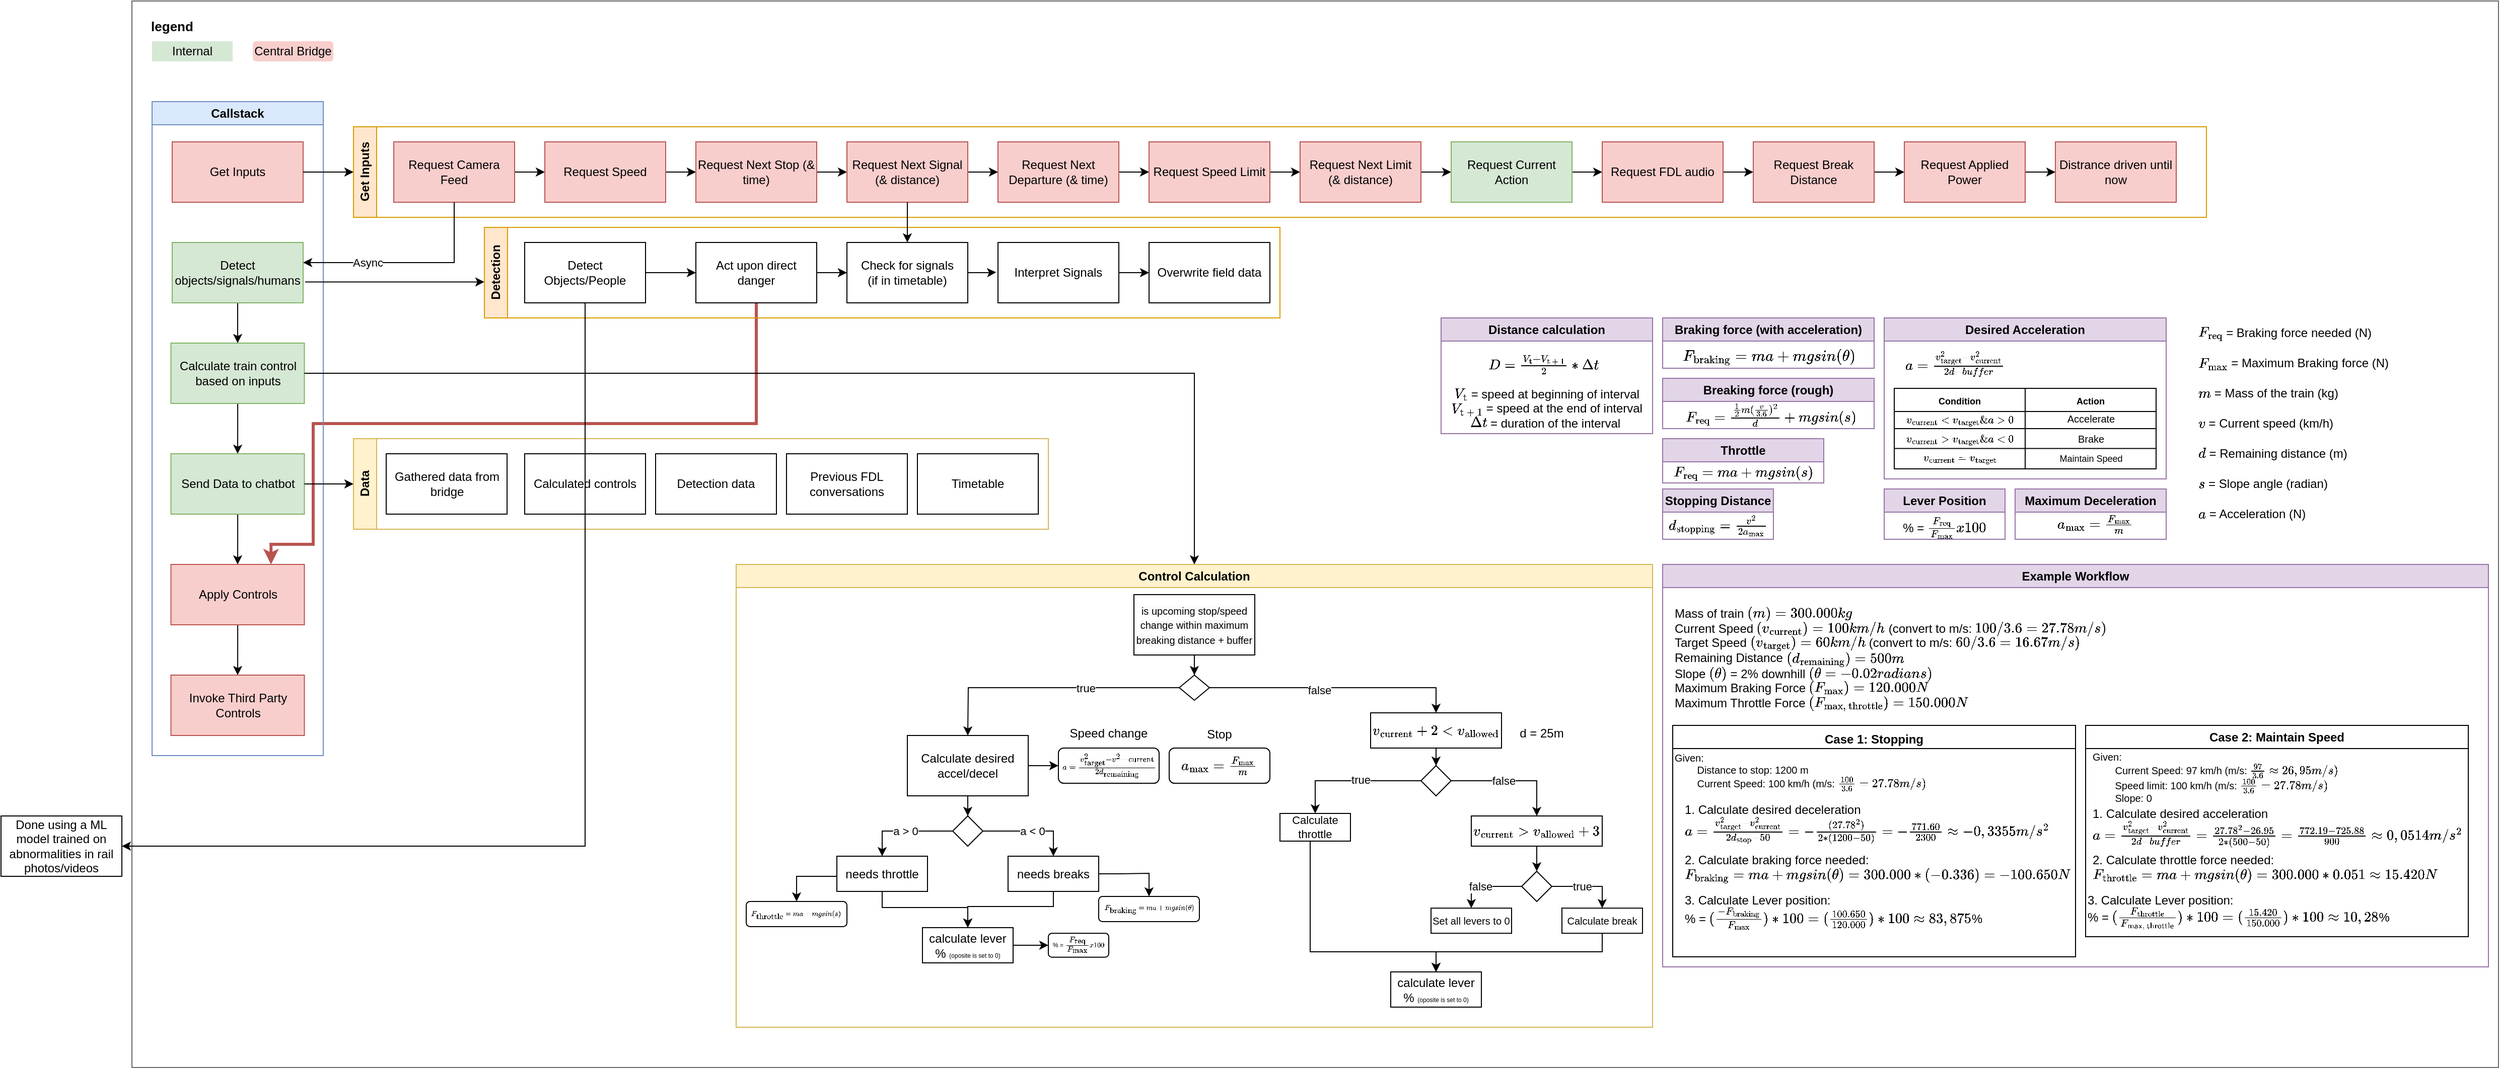 <mxfile version="26.0.9">
  <diagram name="Page-1" id="-QYGqN1Gxouyd3SY18L4">
    <mxGraphModel dx="4233" dy="2364" grid="1" gridSize="10" guides="1" tooltips="1" connect="1" arrows="1" fold="1" page="1" pageScale="1" pageWidth="1920" pageHeight="1200" math="1" shadow="0">
      <root>
        <mxCell id="0" />
        <mxCell id="1" parent="0" />
        <mxCell id="QK_mQ7pClF0KPGm5OB9W-231" value="" style="rounded=0;whiteSpace=wrap;html=1;fillColor=none;fontColor=#333333;strokeColor=#666666;" parent="1" vertex="1">
          <mxGeometry x="110" y="10" width="2350" height="1060" as="geometry" />
        </mxCell>
        <mxCell id="2wsdAhmzh4qpiELFcZzC-63" style="edgeStyle=orthogonalEdgeStyle;rounded=0;orthogonalLoop=1;jettySize=auto;html=1;entryX=0.75;entryY=0;entryDx=0;entryDy=0;fillColor=#f8cecc;strokeColor=#b85450;strokeWidth=3;" parent="1" source="2wsdAhmzh4qpiELFcZzC-36" target="2wsdAhmzh4qpiELFcZzC-7" edge="1">
          <mxGeometry relative="1" as="geometry">
            <Array as="points">
              <mxPoint x="730" y="430" />
              <mxPoint x="290" y="430" />
              <mxPoint x="290" y="550" />
              <mxPoint x="248" y="550" />
            </Array>
          </mxGeometry>
        </mxCell>
        <mxCell id="2wsdAhmzh4qpiELFcZzC-2" value="Callstack" style="swimlane;whiteSpace=wrap;html=1;fillColor=#dae8fc;strokeColor=#6c8ebf;" parent="1" vertex="1">
          <mxGeometry x="130" y="110" width="170" height="650" as="geometry" />
        </mxCell>
        <mxCell id="2wsdAhmzh4qpiELFcZzC-3" value="Get Inputs" style="rounded=0;whiteSpace=wrap;html=1;fillColor=#f8cecc;strokeColor=#b85450;" parent="2wsdAhmzh4qpiELFcZzC-2" vertex="1">
          <mxGeometry x="20" y="40" width="130" height="60" as="geometry" />
        </mxCell>
        <mxCell id="2wsdAhmzh4qpiELFcZzC-12" style="edgeStyle=orthogonalEdgeStyle;rounded=0;orthogonalLoop=1;jettySize=auto;html=1;entryX=0.5;entryY=0;entryDx=0;entryDy=0;" parent="2wsdAhmzh4qpiELFcZzC-2" source="2wsdAhmzh4qpiELFcZzC-4" target="2wsdAhmzh4qpiELFcZzC-6" edge="1">
          <mxGeometry relative="1" as="geometry" />
        </mxCell>
        <mxCell id="2wsdAhmzh4qpiELFcZzC-4" value="Calculate train control based on inputs" style="rounded=0;whiteSpace=wrap;html=1;fillColor=#d5e8d4;strokeColor=#82b366;" parent="2wsdAhmzh4qpiELFcZzC-2" vertex="1">
          <mxGeometry x="18.75" y="240" width="132.5" height="60" as="geometry" />
        </mxCell>
        <mxCell id="2wsdAhmzh4qpiELFcZzC-11" style="edgeStyle=orthogonalEdgeStyle;rounded=0;orthogonalLoop=1;jettySize=auto;html=1;entryX=0.5;entryY=0;entryDx=0;entryDy=0;" parent="2wsdAhmzh4qpiELFcZzC-2" source="2wsdAhmzh4qpiELFcZzC-5" target="2wsdAhmzh4qpiELFcZzC-4" edge="1">
          <mxGeometry relative="1" as="geometry" />
        </mxCell>
        <mxCell id="2wsdAhmzh4qpiELFcZzC-5" value="Detect objects/signals/humans" style="rounded=0;whiteSpace=wrap;html=1;fillColor=#d5e8d4;strokeColor=#82b366;" parent="2wsdAhmzh4qpiELFcZzC-2" vertex="1">
          <mxGeometry x="20" y="140" width="130" height="60" as="geometry" />
        </mxCell>
        <mxCell id="2wsdAhmzh4qpiELFcZzC-14" style="edgeStyle=orthogonalEdgeStyle;rounded=0;orthogonalLoop=1;jettySize=auto;html=1;entryX=0.5;entryY=0;entryDx=0;entryDy=0;" parent="2wsdAhmzh4qpiELFcZzC-2" source="2wsdAhmzh4qpiELFcZzC-6" target="2wsdAhmzh4qpiELFcZzC-7" edge="1">
          <mxGeometry relative="1" as="geometry" />
        </mxCell>
        <mxCell id="2wsdAhmzh4qpiELFcZzC-6" value="Send Data to chatbot" style="rounded=0;whiteSpace=wrap;html=1;fillColor=#d5e8d4;strokeColor=#82b366;" parent="2wsdAhmzh4qpiELFcZzC-2" vertex="1">
          <mxGeometry x="18.75" y="350" width="132.5" height="60" as="geometry" />
        </mxCell>
        <mxCell id="2wsdAhmzh4qpiELFcZzC-15" style="edgeStyle=orthogonalEdgeStyle;rounded=0;orthogonalLoop=1;jettySize=auto;html=1;entryX=0.5;entryY=0;entryDx=0;entryDy=0;" parent="2wsdAhmzh4qpiELFcZzC-2" source="2wsdAhmzh4qpiELFcZzC-7" target="2wsdAhmzh4qpiELFcZzC-8" edge="1">
          <mxGeometry relative="1" as="geometry" />
        </mxCell>
        <mxCell id="2wsdAhmzh4qpiELFcZzC-7" value="Apply Controls" style="rounded=0;whiteSpace=wrap;html=1;fillColor=#f8cecc;strokeColor=#b85450;" parent="2wsdAhmzh4qpiELFcZzC-2" vertex="1">
          <mxGeometry x="18.75" y="460" width="132.5" height="60" as="geometry" />
        </mxCell>
        <mxCell id="2wsdAhmzh4qpiELFcZzC-8" value="Invoke Third Party Controls" style="rounded=0;whiteSpace=wrap;html=1;fillColor=#f8cecc;strokeColor=#b85450;" parent="2wsdAhmzh4qpiELFcZzC-2" vertex="1">
          <mxGeometry x="18.75" y="570" width="132.5" height="60" as="geometry" />
        </mxCell>
        <mxCell id="2wsdAhmzh4qpiELFcZzC-17" value="Get Inputs" style="swimlane;horizontal=0;whiteSpace=wrap;html=1;fillColor=#ffe6cc;strokeColor=#d79b00;" parent="1" vertex="1">
          <mxGeometry x="330" y="135" width="1840" height="90" as="geometry" />
        </mxCell>
        <mxCell id="2wsdAhmzh4qpiELFcZzC-54" style="edgeStyle=orthogonalEdgeStyle;rounded=0;orthogonalLoop=1;jettySize=auto;html=1;entryX=0;entryY=0.5;entryDx=0;entryDy=0;" parent="2wsdAhmzh4qpiELFcZzC-17" source="2wsdAhmzh4qpiELFcZzC-19" target="2wsdAhmzh4qpiELFcZzC-20" edge="1">
          <mxGeometry relative="1" as="geometry" />
        </mxCell>
        <mxCell id="2wsdAhmzh4qpiELFcZzC-19" value="Request Camera Feed" style="rounded=0;whiteSpace=wrap;html=1;fillColor=#f8cecc;strokeColor=#b85450;" parent="2wsdAhmzh4qpiELFcZzC-17" vertex="1">
          <mxGeometry x="40" y="15" width="120" height="60" as="geometry" />
        </mxCell>
        <mxCell id="2wsdAhmzh4qpiELFcZzC-55" style="edgeStyle=orthogonalEdgeStyle;rounded=0;orthogonalLoop=1;jettySize=auto;html=1;" parent="2wsdAhmzh4qpiELFcZzC-17" source="2wsdAhmzh4qpiELFcZzC-20" target="2wsdAhmzh4qpiELFcZzC-21" edge="1">
          <mxGeometry relative="1" as="geometry" />
        </mxCell>
        <mxCell id="2wsdAhmzh4qpiELFcZzC-20" value="Request Speed" style="rounded=0;whiteSpace=wrap;html=1;fillColor=#f8cecc;strokeColor=#b85450;" parent="2wsdAhmzh4qpiELFcZzC-17" vertex="1">
          <mxGeometry x="190" y="15" width="120" height="60" as="geometry" />
        </mxCell>
        <mxCell id="2wsdAhmzh4qpiELFcZzC-56" style="edgeStyle=orthogonalEdgeStyle;rounded=0;orthogonalLoop=1;jettySize=auto;html=1;entryX=0;entryY=0.5;entryDx=0;entryDy=0;" parent="2wsdAhmzh4qpiELFcZzC-17" source="2wsdAhmzh4qpiELFcZzC-21" target="2wsdAhmzh4qpiELFcZzC-38" edge="1">
          <mxGeometry relative="1" as="geometry" />
        </mxCell>
        <mxCell id="2wsdAhmzh4qpiELFcZzC-21" value="Request Next Stop (&amp;amp; time)" style="rounded=0;whiteSpace=wrap;html=1;fillColor=#f8cecc;strokeColor=#b85450;" parent="2wsdAhmzh4qpiELFcZzC-17" vertex="1">
          <mxGeometry x="340" y="15" width="120" height="60" as="geometry" />
        </mxCell>
        <mxCell id="2wsdAhmzh4qpiELFcZzC-58" style="edgeStyle=orthogonalEdgeStyle;rounded=0;orthogonalLoop=1;jettySize=auto;html=1;entryX=0;entryY=0.5;entryDx=0;entryDy=0;" parent="2wsdAhmzh4qpiELFcZzC-17" source="2wsdAhmzh4qpiELFcZzC-22" target="2wsdAhmzh4qpiELFcZzC-23" edge="1">
          <mxGeometry relative="1" as="geometry" />
        </mxCell>
        <mxCell id="2wsdAhmzh4qpiELFcZzC-22" value="Request Next Departure (&amp;amp; time)" style="rounded=0;whiteSpace=wrap;html=1;fillColor=#f8cecc;strokeColor=#b85450;" parent="2wsdAhmzh4qpiELFcZzC-17" vertex="1">
          <mxGeometry x="640" y="15" width="120" height="60" as="geometry" />
        </mxCell>
        <mxCell id="2wsdAhmzh4qpiELFcZzC-59" style="edgeStyle=orthogonalEdgeStyle;rounded=0;orthogonalLoop=1;jettySize=auto;html=1;entryX=0;entryY=0.5;entryDx=0;entryDy=0;" parent="2wsdAhmzh4qpiELFcZzC-17" source="2wsdAhmzh4qpiELFcZzC-23" target="2wsdAhmzh4qpiELFcZzC-24" edge="1">
          <mxGeometry relative="1" as="geometry" />
        </mxCell>
        <mxCell id="2wsdAhmzh4qpiELFcZzC-23" value="Request Speed Limit" style="rounded=0;whiteSpace=wrap;html=1;fillColor=#f8cecc;strokeColor=#b85450;" parent="2wsdAhmzh4qpiELFcZzC-17" vertex="1">
          <mxGeometry x="790" y="15" width="120" height="60" as="geometry" />
        </mxCell>
        <mxCell id="2wsdAhmzh4qpiELFcZzC-60" style="edgeStyle=orthogonalEdgeStyle;rounded=0;orthogonalLoop=1;jettySize=auto;html=1;entryX=0;entryY=0.5;entryDx=0;entryDy=0;" parent="2wsdAhmzh4qpiELFcZzC-17" source="2wsdAhmzh4qpiELFcZzC-24" target="2wsdAhmzh4qpiELFcZzC-26" edge="1">
          <mxGeometry relative="1" as="geometry" />
        </mxCell>
        <mxCell id="2wsdAhmzh4qpiELFcZzC-24" value="Request Next Limit &lt;br&gt;(&amp;amp; distance)" style="rounded=0;whiteSpace=wrap;html=1;fillColor=#f8cecc;strokeColor=#b85450;" parent="2wsdAhmzh4qpiELFcZzC-17" vertex="1">
          <mxGeometry x="940" y="15" width="120" height="60" as="geometry" />
        </mxCell>
        <mxCell id="2wsdAhmzh4qpiELFcZzC-61" style="edgeStyle=orthogonalEdgeStyle;rounded=0;orthogonalLoop=1;jettySize=auto;html=1;entryX=0;entryY=0.5;entryDx=0;entryDy=0;" parent="2wsdAhmzh4qpiELFcZzC-17" source="2wsdAhmzh4qpiELFcZzC-26" target="2wsdAhmzh4qpiELFcZzC-51" edge="1">
          <mxGeometry relative="1" as="geometry" />
        </mxCell>
        <mxCell id="2wsdAhmzh4qpiELFcZzC-26" value="Request Current Action" style="rounded=0;whiteSpace=wrap;html=1;fillColor=#d5e8d4;strokeColor=#82b366;" parent="2wsdAhmzh4qpiELFcZzC-17" vertex="1">
          <mxGeometry x="1090" y="15" width="120" height="60" as="geometry" />
        </mxCell>
        <mxCell id="2wsdAhmzh4qpiELFcZzC-57" style="edgeStyle=orthogonalEdgeStyle;rounded=0;orthogonalLoop=1;jettySize=auto;html=1;entryX=0;entryY=0.5;entryDx=0;entryDy=0;" parent="2wsdAhmzh4qpiELFcZzC-17" source="2wsdAhmzh4qpiELFcZzC-38" target="2wsdAhmzh4qpiELFcZzC-22" edge="1">
          <mxGeometry relative="1" as="geometry" />
        </mxCell>
        <mxCell id="2wsdAhmzh4qpiELFcZzC-38" value="Request Next Signal (&amp;amp; distance)" style="rounded=0;whiteSpace=wrap;html=1;fillColor=#f8cecc;strokeColor=#b85450;" parent="2wsdAhmzh4qpiELFcZzC-17" vertex="1">
          <mxGeometry x="490" y="15" width="120" height="60" as="geometry" />
        </mxCell>
        <mxCell id="2wsdAhmzh4qpiELFcZzC-65" style="edgeStyle=orthogonalEdgeStyle;rounded=0;orthogonalLoop=1;jettySize=auto;html=1;entryX=0;entryY=0.5;entryDx=0;entryDy=0;" parent="2wsdAhmzh4qpiELFcZzC-17" source="2wsdAhmzh4qpiELFcZzC-51" target="2wsdAhmzh4qpiELFcZzC-64" edge="1">
          <mxGeometry relative="1" as="geometry" />
        </mxCell>
        <mxCell id="2wsdAhmzh4qpiELFcZzC-51" value="Request FDL audio" style="rounded=0;whiteSpace=wrap;html=1;fillColor=#f8cecc;strokeColor=#b85450;" parent="2wsdAhmzh4qpiELFcZzC-17" vertex="1">
          <mxGeometry x="1240" y="15" width="120" height="60" as="geometry" />
        </mxCell>
        <mxCell id="2wsdAhmzh4qpiELFcZzC-67" style="edgeStyle=orthogonalEdgeStyle;rounded=0;orthogonalLoop=1;jettySize=auto;html=1;entryX=0;entryY=0.5;entryDx=0;entryDy=0;" parent="2wsdAhmzh4qpiELFcZzC-17" source="2wsdAhmzh4qpiELFcZzC-64" target="2wsdAhmzh4qpiELFcZzC-66" edge="1">
          <mxGeometry relative="1" as="geometry" />
        </mxCell>
        <mxCell id="2wsdAhmzh4qpiELFcZzC-64" value="Request Break Distance" style="rounded=0;whiteSpace=wrap;html=1;fillColor=#f8cecc;strokeColor=#b85450;" parent="2wsdAhmzh4qpiELFcZzC-17" vertex="1">
          <mxGeometry x="1390" y="15" width="120" height="60" as="geometry" />
        </mxCell>
        <mxCell id="6aUNzEcTmXeeTGAP9OSa-5" style="edgeStyle=orthogonalEdgeStyle;rounded=0;orthogonalLoop=1;jettySize=auto;html=1;entryX=0;entryY=0.5;entryDx=0;entryDy=0;" parent="2wsdAhmzh4qpiELFcZzC-17" source="2wsdAhmzh4qpiELFcZzC-66" target="6aUNzEcTmXeeTGAP9OSa-4" edge="1">
          <mxGeometry relative="1" as="geometry" />
        </mxCell>
        <mxCell id="2wsdAhmzh4qpiELFcZzC-66" value="Request Applied Power" style="rounded=0;whiteSpace=wrap;html=1;fillColor=#f8cecc;strokeColor=#b85450;" parent="2wsdAhmzh4qpiELFcZzC-17" vertex="1">
          <mxGeometry x="1540" y="15" width="120" height="60" as="geometry" />
        </mxCell>
        <mxCell id="6aUNzEcTmXeeTGAP9OSa-4" value="Distrance driven until now" style="rounded=0;whiteSpace=wrap;html=1;fillColor=#f8cecc;strokeColor=#b85450;" parent="2wsdAhmzh4qpiELFcZzC-17" vertex="1">
          <mxGeometry x="1690" y="15" width="120" height="60" as="geometry" />
        </mxCell>
        <mxCell id="2wsdAhmzh4qpiELFcZzC-18" style="edgeStyle=orthogonalEdgeStyle;rounded=0;orthogonalLoop=1;jettySize=auto;html=1;entryX=0;entryY=0.5;entryDx=0;entryDy=0;" parent="1" source="2wsdAhmzh4qpiELFcZzC-3" target="2wsdAhmzh4qpiELFcZzC-17" edge="1">
          <mxGeometry relative="1" as="geometry" />
        </mxCell>
        <mxCell id="2wsdAhmzh4qpiELFcZzC-27" value="Internal" style="rounded=0;whiteSpace=wrap;html=1;fillColor=#d5e8d4;strokeColor=none;" parent="1" vertex="1">
          <mxGeometry x="130" y="50" width="80" height="20" as="geometry" />
        </mxCell>
        <mxCell id="2wsdAhmzh4qpiELFcZzC-28" value="Central Bridge" style="rounded=1;whiteSpace=wrap;html=1;fillColor=#f8cecc;strokeColor=none;glass=0;shadow=0;" parent="1" vertex="1">
          <mxGeometry x="230" y="50" width="80" height="20" as="geometry" />
        </mxCell>
        <mxCell id="2wsdAhmzh4qpiELFcZzC-30" value="Detection" style="swimlane;horizontal=0;whiteSpace=wrap;html=1;fillColor=#ffe6cc;strokeColor=#d79b00;" parent="1" vertex="1">
          <mxGeometry x="460" y="235" width="790" height="90" as="geometry" />
        </mxCell>
        <mxCell id="2wsdAhmzh4qpiELFcZzC-37" style="edgeStyle=orthogonalEdgeStyle;rounded=0;orthogonalLoop=1;jettySize=auto;html=1;entryX=0;entryY=0.5;entryDx=0;entryDy=0;" parent="2wsdAhmzh4qpiELFcZzC-30" source="2wsdAhmzh4qpiELFcZzC-35" target="2wsdAhmzh4qpiELFcZzC-36" edge="1">
          <mxGeometry relative="1" as="geometry" />
        </mxCell>
        <mxCell id="2wsdAhmzh4qpiELFcZzC-35" value="Detect Objects/People" style="rounded=0;whiteSpace=wrap;html=1;" parent="2wsdAhmzh4qpiELFcZzC-30" vertex="1">
          <mxGeometry x="40" y="15" width="120" height="60" as="geometry" />
        </mxCell>
        <mxCell id="2wsdAhmzh4qpiELFcZzC-42" style="edgeStyle=orthogonalEdgeStyle;rounded=0;orthogonalLoop=1;jettySize=auto;html=1;entryX=0;entryY=0.5;entryDx=0;entryDy=0;" parent="2wsdAhmzh4qpiELFcZzC-30" source="2wsdAhmzh4qpiELFcZzC-36" target="2wsdAhmzh4qpiELFcZzC-39" edge="1">
          <mxGeometry relative="1" as="geometry" />
        </mxCell>
        <mxCell id="2wsdAhmzh4qpiELFcZzC-36" value="Act upon direct danger" style="rounded=0;whiteSpace=wrap;html=1;" parent="2wsdAhmzh4qpiELFcZzC-30" vertex="1">
          <mxGeometry x="210" y="15" width="120" height="60" as="geometry" />
        </mxCell>
        <mxCell id="2wsdAhmzh4qpiELFcZzC-39" value="Check for signals &lt;br&gt;(if in timetable)" style="rounded=0;whiteSpace=wrap;html=1;" parent="2wsdAhmzh4qpiELFcZzC-30" vertex="1">
          <mxGeometry x="360" y="15" width="120" height="60" as="geometry" />
        </mxCell>
        <mxCell id="2wsdAhmzh4qpiELFcZzC-48" style="edgeStyle=orthogonalEdgeStyle;rounded=0;orthogonalLoop=1;jettySize=auto;html=1;entryX=0;entryY=0.5;entryDx=0;entryDy=0;" parent="2wsdAhmzh4qpiELFcZzC-30" source="2wsdAhmzh4qpiELFcZzC-44" target="2wsdAhmzh4qpiELFcZzC-45" edge="1">
          <mxGeometry relative="1" as="geometry" />
        </mxCell>
        <mxCell id="2wsdAhmzh4qpiELFcZzC-44" value="Interpret Signals" style="rounded=0;whiteSpace=wrap;html=1;" parent="2wsdAhmzh4qpiELFcZzC-30" vertex="1">
          <mxGeometry x="510" y="15" width="120" height="60" as="geometry" />
        </mxCell>
        <mxCell id="2wsdAhmzh4qpiELFcZzC-45" value="Overwrite field data" style="rounded=0;whiteSpace=wrap;html=1;" parent="2wsdAhmzh4qpiELFcZzC-30" vertex="1">
          <mxGeometry x="660" y="15" width="120" height="60" as="geometry" />
        </mxCell>
        <mxCell id="2wsdAhmzh4qpiELFcZzC-47" style="edgeStyle=orthogonalEdgeStyle;rounded=0;orthogonalLoop=1;jettySize=auto;html=1;entryX=-0.015;entryY=0.494;entryDx=0;entryDy=0;entryPerimeter=0;" parent="2wsdAhmzh4qpiELFcZzC-30" source="2wsdAhmzh4qpiELFcZzC-39" target="2wsdAhmzh4qpiELFcZzC-44" edge="1">
          <mxGeometry relative="1" as="geometry" />
        </mxCell>
        <mxCell id="2wsdAhmzh4qpiELFcZzC-31" style="edgeStyle=orthogonalEdgeStyle;rounded=0;orthogonalLoop=1;jettySize=auto;html=1;exitX=1.015;exitY=0.654;exitDx=0;exitDy=0;exitPerimeter=0;" parent="1" source="2wsdAhmzh4qpiELFcZzC-5" target="2wsdAhmzh4qpiELFcZzC-30" edge="1">
          <mxGeometry relative="1" as="geometry">
            <Array as="points">
              <mxPoint x="460" y="290" />
              <mxPoint x="460" y="290" />
            </Array>
          </mxGeometry>
        </mxCell>
        <mxCell id="2wsdAhmzh4qpiELFcZzC-33" style="edgeStyle=orthogonalEdgeStyle;rounded=0;orthogonalLoop=1;jettySize=auto;html=1;entryX=1;entryY=0.333;entryDx=0;entryDy=0;entryPerimeter=0;" parent="1" source="2wsdAhmzh4qpiELFcZzC-19" target="2wsdAhmzh4qpiELFcZzC-5" edge="1">
          <mxGeometry relative="1" as="geometry">
            <Array as="points">
              <mxPoint x="430" y="270" />
            </Array>
          </mxGeometry>
        </mxCell>
        <mxCell id="2wsdAhmzh4qpiELFcZzC-34" value="Async" style="edgeLabel;html=1;align=center;verticalAlign=middle;resizable=0;points=[];" parent="2wsdAhmzh4qpiELFcZzC-33" vertex="1" connectable="0">
          <mxGeometry x="0.391" relative="1" as="geometry">
            <mxPoint as="offset" />
          </mxGeometry>
        </mxCell>
        <mxCell id="2wsdAhmzh4qpiELFcZzC-40" style="edgeStyle=orthogonalEdgeStyle;rounded=0;orthogonalLoop=1;jettySize=auto;html=1;entryX=0.5;entryY=0;entryDx=0;entryDy=0;" parent="1" source="2wsdAhmzh4qpiELFcZzC-38" target="2wsdAhmzh4qpiELFcZzC-39" edge="1">
          <mxGeometry relative="1" as="geometry" />
        </mxCell>
        <mxCell id="2wsdAhmzh4qpiELFcZzC-50" value="legend" style="text;html=1;align=center;verticalAlign=middle;whiteSpace=wrap;rounded=0;fontStyle=1;fontSize=13;" parent="1" vertex="1">
          <mxGeometry x="120" y="20" width="60" height="30" as="geometry" />
        </mxCell>
        <mxCell id="2wsdAhmzh4qpiELFcZzC-53" style="edgeStyle=orthogonalEdgeStyle;rounded=0;orthogonalLoop=1;jettySize=auto;html=1;entryX=0.5;entryY=0;entryDx=0;entryDy=0;" parent="1" source="2wsdAhmzh4qpiELFcZzC-4" target="QK_mQ7pClF0KPGm5OB9W-201" edge="1">
          <mxGeometry relative="1" as="geometry">
            <mxPoint x="330" y="380" as="targetPoint" />
          </mxGeometry>
        </mxCell>
        <mxCell id="QK_mQ7pClF0KPGm5OB9W-3" value="Breaking force (rough)" style="swimlane;whiteSpace=wrap;html=1;fillColor=#e1d5e7;strokeColor=#9673a6;" parent="1" vertex="1">
          <mxGeometry x="1630" y="385" width="210" height="50" as="geometry" />
        </mxCell>
        <mxCell id="QK_mQ7pClF0KPGm5OB9W-6" value="\(F_\text{req} = \frac{\frac{1}2m(\frac{v}{3.6})^2} d + mgsin(s) \)" style="text;html=1;align=center;verticalAlign=middle;whiteSpace=wrap;rounded=0;" parent="QK_mQ7pClF0KPGm5OB9W-3" vertex="1">
          <mxGeometry x="22.5" y="25" width="170" height="21" as="geometry" />
        </mxCell>
        <mxCell id="QK_mQ7pClF0KPGm5OB9W-22" value="Desired Acceleration" style="swimlane;whiteSpace=wrap;html=1;fillColor=#e1d5e7;strokeColor=#9673a6;" parent="1" vertex="1">
          <mxGeometry x="1850" y="325" width="280" height="160" as="geometry" />
        </mxCell>
        <mxCell id="QK_mQ7pClF0KPGm5OB9W-23" value="\(a = \frac{v_\text{target}^2 - v_\text{current}^2} {2d - buffer}\)" style="text;html=1;align=center;verticalAlign=middle;whiteSpace=wrap;rounded=0;" parent="QK_mQ7pClF0KPGm5OB9W-22" vertex="1">
          <mxGeometry x="40" y="30" width="60" height="30" as="geometry" />
        </mxCell>
        <mxCell id="QK_mQ7pClF0KPGm5OB9W-104" value="&lt;font style=&quot;font-size: 9px;&quot;&gt;Condition&lt;/font&gt;" style="swimlane;whiteSpace=wrap;html=1;" parent="QK_mQ7pClF0KPGm5OB9W-22" vertex="1">
          <mxGeometry x="10" y="70" width="130" height="80" as="geometry" />
        </mxCell>
        <mxCell id="QK_mQ7pClF0KPGm5OB9W-100" value="&lt;font style=&quot;font-size: 9px;&quot;&gt;\( {v_\text{current} &amp;lt; v_\text{target}}&amp;nbsp; &lt;br&gt;&amp;nbsp; \&amp;amp;&amp;nbsp; {a &amp;gt; 0} \)&lt;/font&gt;" style="text;html=1;align=center;verticalAlign=middle;whiteSpace=wrap;rounded=0;" parent="QK_mQ7pClF0KPGm5OB9W-104" vertex="1">
          <mxGeometry x="12.5" y="20" width="105" height="20" as="geometry" />
        </mxCell>
        <mxCell id="QK_mQ7pClF0KPGm5OB9W-101" value="&lt;font style=&quot;font-size: 9px;&quot;&gt;\( {v_\text{current} &amp;gt; v_\text{target}}&amp;nbsp; &lt;br&gt;&amp;nbsp; \&amp;amp;&amp;nbsp; {a &amp;lt; 0} \)&lt;/font&gt;" style="text;html=1;align=center;verticalAlign=middle;whiteSpace=wrap;rounded=0;" parent="QK_mQ7pClF0KPGm5OB9W-104" vertex="1">
          <mxGeometry x="12.5" y="44" width="105" height="10" as="geometry" />
        </mxCell>
        <mxCell id="QK_mQ7pClF0KPGm5OB9W-102" value="&lt;font style=&quot;font-size: 9px;&quot;&gt;\( {v_\text{current} = v_\text{target}}\)&lt;/font&gt;" style="text;html=1;align=center;verticalAlign=middle;whiteSpace=wrap;rounded=0;" parent="QK_mQ7pClF0KPGm5OB9W-104" vertex="1">
          <mxGeometry x="12.5" y="60" width="105" height="16" as="geometry" />
        </mxCell>
        <mxCell id="QK_mQ7pClF0KPGm5OB9W-109" value="" style="endArrow=none;html=1;rounded=0;" parent="QK_mQ7pClF0KPGm5OB9W-104" edge="1">
          <mxGeometry width="50" height="50" relative="1" as="geometry">
            <mxPoint y="40" as="sourcePoint" />
            <mxPoint x="130" y="40" as="targetPoint" />
          </mxGeometry>
        </mxCell>
        <mxCell id="QK_mQ7pClF0KPGm5OB9W-112" value="" style="endArrow=none;html=1;rounded=0;" parent="QK_mQ7pClF0KPGm5OB9W-104" edge="1">
          <mxGeometry width="50" height="50" relative="1" as="geometry">
            <mxPoint y="59.79" as="sourcePoint" />
            <mxPoint x="130" y="59.79" as="targetPoint" />
          </mxGeometry>
        </mxCell>
        <mxCell id="QK_mQ7pClF0KPGm5OB9W-105" value="&lt;font style=&quot;font-size: 9px;&quot;&gt;Action&lt;/font&gt;" style="swimlane;whiteSpace=wrap;html=1;startSize=23;" parent="QK_mQ7pClF0KPGm5OB9W-22" vertex="1">
          <mxGeometry x="140" y="70" width="130" height="80" as="geometry" />
        </mxCell>
        <mxCell id="QK_mQ7pClF0KPGm5OB9W-106" value="&lt;font size=&quot;1&quot;&gt;Accelerate&lt;/font&gt;" style="text;html=1;align=center;verticalAlign=middle;whiteSpace=wrap;rounded=0;" parent="QK_mQ7pClF0KPGm5OB9W-105" vertex="1">
          <mxGeometry x="12.5" y="20" width="105" height="20" as="geometry" />
        </mxCell>
        <mxCell id="QK_mQ7pClF0KPGm5OB9W-107" value="&lt;font size=&quot;1&quot;&gt;Brake&lt;/font&gt;" style="text;html=1;align=center;verticalAlign=middle;whiteSpace=wrap;rounded=0;" parent="QK_mQ7pClF0KPGm5OB9W-105" vertex="1">
          <mxGeometry x="13" y="45" width="105" height="10" as="geometry" />
        </mxCell>
        <mxCell id="QK_mQ7pClF0KPGm5OB9W-108" value="&lt;font style=&quot;font-size: 9px;&quot;&gt;Maintain Speed&lt;/font&gt;" style="text;html=1;align=center;verticalAlign=middle;whiteSpace=wrap;rounded=0;" parent="QK_mQ7pClF0KPGm5OB9W-105" vertex="1">
          <mxGeometry x="13" y="64" width="105" height="10" as="geometry" />
        </mxCell>
        <mxCell id="QK_mQ7pClF0KPGm5OB9W-110" value="" style="endArrow=none;html=1;rounded=0;" parent="QK_mQ7pClF0KPGm5OB9W-105" edge="1">
          <mxGeometry width="50" height="50" relative="1" as="geometry">
            <mxPoint y="40.0" as="sourcePoint" />
            <mxPoint x="130" y="40.0" as="targetPoint" />
          </mxGeometry>
        </mxCell>
        <mxCell id="QK_mQ7pClF0KPGm5OB9W-111" value="" style="endArrow=none;html=1;rounded=0;" parent="QK_mQ7pClF0KPGm5OB9W-105" edge="1">
          <mxGeometry width="50" height="50" relative="1" as="geometry">
            <mxPoint y="59.79" as="sourcePoint" />
            <mxPoint x="130" y="59.79" as="targetPoint" />
          </mxGeometry>
        </mxCell>
        <mxCell id="QK_mQ7pClF0KPGm5OB9W-118" value="Throttle" style="swimlane;whiteSpace=wrap;html=1;fillColor=#e1d5e7;strokeColor=#9673a6;" parent="1" vertex="1">
          <mxGeometry x="1630" y="445" width="160" height="44" as="geometry" />
        </mxCell>
        <mxCell id="QK_mQ7pClF0KPGm5OB9W-119" value="\( F_\text{req} = ma + mgsin(s) \)" style="text;html=1;align=center;verticalAlign=middle;whiteSpace=wrap;rounded=0;" parent="QK_mQ7pClF0KPGm5OB9W-118" vertex="1">
          <mxGeometry x="15" y="24" width="130" height="20" as="geometry" />
        </mxCell>
        <mxCell id="QK_mQ7pClF0KPGm5OB9W-8" value="\(F_\text{req} \) = Braking force needed (N)" style="text;html=1;align=left;verticalAlign=middle;whiteSpace=wrap;rounded=0;" parent="1" vertex="1">
          <mxGeometry x="2160" y="325" width="240" height="30" as="geometry" />
        </mxCell>
        <mxCell id="QK_mQ7pClF0KPGm5OB9W-20" value="\(F_\text{max} \) = Maximum Braking force (N)" style="text;html=1;align=left;verticalAlign=middle;whiteSpace=wrap;rounded=0;" parent="1" vertex="1">
          <mxGeometry x="2160" y="355" width="240" height="30" as="geometry" />
        </mxCell>
        <mxCell id="QK_mQ7pClF0KPGm5OB9W-9" value="\(m \) = Mass of the train (kg)" style="text;html=1;align=left;verticalAlign=middle;whiteSpace=wrap;rounded=0;" parent="1" vertex="1">
          <mxGeometry x="2160" y="385" width="230" height="30" as="geometry" />
        </mxCell>
        <mxCell id="QK_mQ7pClF0KPGm5OB9W-11" value="\(v \) = Current speed (km/h)" style="text;html=1;align=left;verticalAlign=middle;whiteSpace=wrap;rounded=0;" parent="1" vertex="1">
          <mxGeometry x="2160" y="415" width="230" height="30" as="geometry" />
        </mxCell>
        <mxCell id="QK_mQ7pClF0KPGm5OB9W-13" value="\(s \) = Slope angle (radian)" style="text;html=1;align=left;verticalAlign=middle;whiteSpace=wrap;rounded=0;" parent="1" vertex="1">
          <mxGeometry x="2160" y="475" width="240" height="30" as="geometry" />
        </mxCell>
        <mxCell id="QK_mQ7pClF0KPGm5OB9W-10" value="\(d \) = Remaining distance (m)" style="text;html=1;align=left;verticalAlign=middle;whiteSpace=wrap;rounded=0;" parent="1" vertex="1">
          <mxGeometry x="2160" y="445" width="240" height="30" as="geometry" />
        </mxCell>
        <mxCell id="QK_mQ7pClF0KPGm5OB9W-120" value="\(a \) = Acceleration (N)" style="text;html=1;align=left;verticalAlign=middle;whiteSpace=wrap;rounded=0;" parent="1" vertex="1">
          <mxGeometry x="2160" y="505" width="240" height="30" as="geometry" />
        </mxCell>
        <mxCell id="QK_mQ7pClF0KPGm5OB9W-122" value="Lever Position" style="swimlane;whiteSpace=wrap;html=1;fillColor=#e1d5e7;strokeColor=#9673a6;" parent="1" vertex="1">
          <mxGeometry x="1850" y="495" width="120" height="50" as="geometry" />
        </mxCell>
        <mxCell id="QK_mQ7pClF0KPGm5OB9W-123" value="% = \(\frac{F_\text{req}}{F_\text{max}}&amp;nbsp; x 100\)" style="text;html=1;align=center;verticalAlign=middle;whiteSpace=wrap;rounded=0;" parent="QK_mQ7pClF0KPGm5OB9W-122" vertex="1">
          <mxGeometry x="15" y="26" width="90" height="24" as="geometry" />
        </mxCell>
        <mxCell id="QK_mQ7pClF0KPGm5OB9W-124" value="Maximum Deceleration" style="swimlane;whiteSpace=wrap;html=1;fillColor=#e1d5e7;strokeColor=#9673a6;" parent="1" vertex="1">
          <mxGeometry x="1980" y="495" width="150" height="50" as="geometry" />
        </mxCell>
        <mxCell id="QK_mQ7pClF0KPGm5OB9W-125" value="\(a_\text{max} = \frac{F_\text{max}}m\)" style="text;html=1;align=center;verticalAlign=middle;whiteSpace=wrap;rounded=0;" parent="QK_mQ7pClF0KPGm5OB9W-124" vertex="1">
          <mxGeometry x="35" y="20" width="90" height="30" as="geometry" />
        </mxCell>
        <mxCell id="QK_mQ7pClF0KPGm5OB9W-126" value="Stopping Distance" style="swimlane;whiteSpace=wrap;html=1;fillColor=#e1d5e7;strokeColor=#9673a6;" parent="1" vertex="1">
          <mxGeometry x="1630" y="495" width="110" height="50" as="geometry" />
        </mxCell>
        <mxCell id="QK_mQ7pClF0KPGm5OB9W-127" value="\(d_\text{stopping} = \frac{v^2}{2a_\text{max}}\)" style="text;html=1;align=center;verticalAlign=middle;whiteSpace=wrap;rounded=0;" parent="QK_mQ7pClF0KPGm5OB9W-126" vertex="1">
          <mxGeometry x="5" y="26" width="100" height="20" as="geometry" />
        </mxCell>
        <mxCell id="QK_mQ7pClF0KPGm5OB9W-128" value="Example Workflow" style="swimlane;whiteSpace=wrap;html=1;fillColor=#e1d5e7;strokeColor=#9673a6;" parent="1" vertex="1">
          <mxGeometry x="1630" y="570" width="820" height="400" as="geometry" />
        </mxCell>
        <mxCell id="QK_mQ7pClF0KPGm5OB9W-129" value="Mass of train \( (m) = 300.000kg\)&lt;br&gt;Current Speed \( (v_\text{current}) = 100 km/h\)&amp;nbsp;(convert to m/s: \(100 / 3.6 = 27.78 m/s)\)&lt;br&gt;Target Speed \((v_\text{target}) = 60 km/h \) (convert to m/s: \(60 / 3.6 = 16.67 m/s )\)&lt;br&gt;Remaining Distance \((d_\text{remaining}) = 500m\)&lt;br&gt;Slope \((\theta)\)&lt;span style=&quot;background-color: transparent; color: light-dark(rgb(0, 0, 0), rgb(255, 255, 255));&quot;&gt;&amp;nbsp;= 2% downhill \((\theta = -0.02 radians)\)&lt;/span&gt;&lt;div&gt;&lt;span style=&quot;background-color: transparent; color: light-dark(rgb(0, 0, 0), rgb(255, 255, 255));&quot;&gt;Maximum Braking Force \((F_\text{max}) = 120.000N\)&lt;/span&gt;&lt;/div&gt;&lt;div&gt;&lt;span style=&quot;background-color: transparent; color: light-dark(rgb(0, 0, 0), rgb(255, 255, 255));&quot;&gt;Maximum Throttle Force \((F_\text{max, throttle}) = 150.000N\)&lt;/span&gt;&lt;/div&gt;&lt;div&gt;&lt;span style=&quot;background-color: transparent; color: light-dark(rgb(0, 0, 0), rgb(255, 255, 255));&quot;&gt;&lt;br&gt;&lt;/span&gt;&lt;/div&gt;" style="text;html=1;align=left;verticalAlign=top;whiteSpace=wrap;rounded=0;" parent="QK_mQ7pClF0KPGm5OB9W-128" vertex="1">
          <mxGeometry x="10" y="35" width="440" height="115" as="geometry" />
        </mxCell>
        <mxCell id="QK_mQ7pClF0KPGm5OB9W-203" value="Case 1: Stopping" style="swimlane;whiteSpace=wrap;html=1;verticalAlign=top;" parent="QK_mQ7pClF0KPGm5OB9W-128" vertex="1">
          <mxGeometry x="10" y="160" width="400" height="230" as="geometry" />
        </mxCell>
        <mxCell id="QK_mQ7pClF0KPGm5OB9W-204" value="Given:&lt;div&gt;&lt;span style=&quot;white-space: pre;&quot;&gt;&#x9;&lt;/span&gt;Distance to stop: 1200 m&lt;br&gt;&lt;span style=&quot;white-space: pre;&quot;&gt;&#x9;&lt;/span&gt;Current Speed: 100 km/h (m/s: \(\frac{100}{3.6}=27.78m/s)\)&lt;br&gt;&lt;/div&gt;" style="text;html=1;align=left;verticalAlign=top;whiteSpace=wrap;rounded=0;fontSize=10;" parent="QK_mQ7pClF0KPGm5OB9W-203" vertex="1">
          <mxGeometry y="20" width="350" height="50" as="geometry" />
        </mxCell>
        <mxCell id="QK_mQ7pClF0KPGm5OB9W-205" value="1. Calculate desired deceleration&lt;br&gt;\(a = \frac{v^2_\text{target} - v^2_\text{current}}{2d_\text{stop} - 50} = -\frac{(27.78^2)}{2 * (1200 - 50)} = -\frac{771.60}{2300} \approx -0,3355m/s^2 \)" style="text;html=1;align=left;verticalAlign=top;whiteSpace=wrap;rounded=0;" parent="QK_mQ7pClF0KPGm5OB9W-203" vertex="1">
          <mxGeometry x="10" y="70" width="370" height="50" as="geometry" />
        </mxCell>
        <mxCell id="QK_mQ7pClF0KPGm5OB9W-206" value="2. Calculate braking force needed:&amp;nbsp;&lt;div&gt;\(F_\text{braking} = ma + mgsin(\theta) = 300.000 * (-0.336) = -100.650 N \)&lt;/div&gt;" style="text;html=1;align=left;verticalAlign=top;whiteSpace=wrap;rounded=0;" parent="QK_mQ7pClF0KPGm5OB9W-203" vertex="1">
          <mxGeometry x="10" y="120" width="210" height="60" as="geometry" />
        </mxCell>
        <mxCell id="QK_mQ7pClF0KPGm5OB9W-211" value="3. Calculate Lever position:&lt;br&gt;&lt;div&gt;% = \((\frac{-F_\text{braking}}{F_\text{max}}) * 100 = (\frac{100.650}{120.000}) * 100 \approx 83,875\)%&lt;/div&gt;" style="text;html=1;align=left;verticalAlign=top;whiteSpace=wrap;rounded=0;" parent="QK_mQ7pClF0KPGm5OB9W-203" vertex="1">
          <mxGeometry x="10" y="160" width="330" height="60" as="geometry" />
        </mxCell>
        <mxCell id="QK_mQ7pClF0KPGm5OB9W-212" value="Case 2: Maintain Speed" style="swimlane;whiteSpace=wrap;html=1;startSize=23;" parent="QK_mQ7pClF0KPGm5OB9W-128" vertex="1">
          <mxGeometry x="420" y="160" width="380" height="210" as="geometry" />
        </mxCell>
        <mxCell id="QK_mQ7pClF0KPGm5OB9W-213" value="Given:&lt;div&gt;&lt;span style=&quot;white-space: pre;&quot;&gt;&#x9;&lt;/span&gt;Current Speed: 97 km/h (m/s: \(\frac{97}{3.6}\approx26,95m/s)\)&lt;br&gt;&lt;span style=&quot;white-space: pre;&quot;&gt;&#x9;&lt;/span&gt;Speed limit: 100 km/h (m/s: \(\frac{100}{3.6} = 27.78m/s)\)&lt;br&gt;&lt;span style=&quot;white-space: pre;&quot;&gt;&#x9;&lt;/span&gt;Slope: 0&lt;br&gt;&lt;/div&gt;" style="text;html=1;align=left;verticalAlign=top;whiteSpace=wrap;rounded=0;fontSize=10;" parent="QK_mQ7pClF0KPGm5OB9W-212" vertex="1">
          <mxGeometry x="5" y="19" width="350" height="50" as="geometry" />
        </mxCell>
        <mxCell id="QK_mQ7pClF0KPGm5OB9W-214" value="1. Calculate desired acceleration&lt;br&gt;\(a = \frac{v^2_\text{target} - v^2_\text{current}}{2d - buffer} = \frac{27.78^2 - 26.95}{2 * (500 - 50)} = \frac{772.19 - 725.88}{900} \approx 0,0514 m/s^2\)" style="text;html=1;align=left;verticalAlign=top;whiteSpace=wrap;rounded=0;" parent="QK_mQ7pClF0KPGm5OB9W-212" vertex="1">
          <mxGeometry x="5" y="74" width="375" height="46" as="geometry" />
        </mxCell>
        <mxCell id="QK_mQ7pClF0KPGm5OB9W-215" value="2. Calculate throttle force needed:&lt;br&gt;\(F_\text{throttle} = ma + mgsin(\theta) = 300.000 * 0.051 \approx 15.420 N\)" style="text;html=1;align=left;verticalAlign=top;whiteSpace=wrap;rounded=0;" parent="QK_mQ7pClF0KPGm5OB9W-212" vertex="1">
          <mxGeometry x="5" y="120" width="375" height="40" as="geometry" />
        </mxCell>
        <mxCell id="QK_mQ7pClF0KPGm5OB9W-216" value="3. Calculate Lever position:&lt;br&gt;% = \((\frac{F_\text{throttle}}{F_\text{max, throttle}}) * 100 = (\frac{15.420}{150.000}) * 100 \approx 10,28\)%" style="text;html=1;align=left;verticalAlign=top;whiteSpace=wrap;rounded=0;" parent="QK_mQ7pClF0KPGm5OB9W-212" vertex="1">
          <mxGeometry y="160" width="370" height="50" as="geometry" />
        </mxCell>
        <mxCell id="QK_mQ7pClF0KPGm5OB9W-201" value="Control Calculation" style="swimlane;whiteSpace=wrap;html=1;fillColor=#fff2cc;strokeColor=#d6b656;" parent="1" vertex="1">
          <mxGeometry x="710" y="570" width="910" height="460" as="geometry" />
        </mxCell>
        <mxCell id="QK_mQ7pClF0KPGm5OB9W-168" style="edgeStyle=orthogonalEdgeStyle;rounded=0;orthogonalLoop=1;jettySize=auto;html=1;entryX=0.5;entryY=0;entryDx=0;entryDy=0;" parent="QK_mQ7pClF0KPGm5OB9W-201" source="QK_mQ7pClF0KPGm5OB9W-133" target="QK_mQ7pClF0KPGm5OB9W-134" edge="1">
          <mxGeometry relative="1" as="geometry" />
        </mxCell>
        <mxCell id="QK_mQ7pClF0KPGm5OB9W-133" value="&lt;span style=&quot;color: rgb(0, 0, 0); font-family: Helvetica; font-size: 10px; font-style: normal; font-variant-ligatures: normal; font-variant-caps: normal; font-weight: 400; letter-spacing: normal; orphans: 2; text-align: center; text-indent: 0px; text-transform: none; widows: 2; word-spacing: 0px; -webkit-text-stroke-width: 0px; white-space: normal; background-color: rgb(251, 251, 251); text-decoration-thickness: initial; text-decoration-style: initial; text-decoration-color: initial; float: none; display: inline !important;&quot;&gt;is upcoming stop/speed change within maximum breaking distance + buffer&lt;/span&gt;" style="rounded=0;whiteSpace=wrap;html=1;" parent="QK_mQ7pClF0KPGm5OB9W-201" vertex="1">
          <mxGeometry x="395" y="30" width="120" height="60" as="geometry" />
        </mxCell>
        <mxCell id="QK_mQ7pClF0KPGm5OB9W-140" style="edgeStyle=orthogonalEdgeStyle;rounded=0;orthogonalLoop=1;jettySize=auto;html=1;" parent="QK_mQ7pClF0KPGm5OB9W-201" source="QK_mQ7pClF0KPGm5OB9W-134" edge="1">
          <mxGeometry relative="1" as="geometry">
            <mxPoint x="230" y="170" as="targetPoint" />
          </mxGeometry>
        </mxCell>
        <mxCell id="QK_mQ7pClF0KPGm5OB9W-141" value="true" style="edgeLabel;html=1;align=center;verticalAlign=middle;resizable=0;points=[];" parent="QK_mQ7pClF0KPGm5OB9W-140" vertex="1" connectable="0">
          <mxGeometry x="-0.274" relative="1" as="geometry">
            <mxPoint as="offset" />
          </mxGeometry>
        </mxCell>
        <mxCell id="QK_mQ7pClF0KPGm5OB9W-178" style="edgeStyle=orthogonalEdgeStyle;rounded=0;orthogonalLoop=1;jettySize=auto;html=1;entryX=0.5;entryY=0;entryDx=0;entryDy=0;" parent="QK_mQ7pClF0KPGm5OB9W-201" source="QK_mQ7pClF0KPGm5OB9W-134" target="QK_mQ7pClF0KPGm5OB9W-177" edge="1">
          <mxGeometry relative="1" as="geometry" />
        </mxCell>
        <mxCell id="QK_mQ7pClF0KPGm5OB9W-179" value="false" style="edgeLabel;html=1;align=center;verticalAlign=middle;resizable=0;points=[];" parent="QK_mQ7pClF0KPGm5OB9W-178" vertex="1" connectable="0">
          <mxGeometry x="-0.13" y="-2" relative="1" as="geometry">
            <mxPoint as="offset" />
          </mxGeometry>
        </mxCell>
        <mxCell id="QK_mQ7pClF0KPGm5OB9W-134" value="" style="rhombus;whiteSpace=wrap;html=1;" parent="QK_mQ7pClF0KPGm5OB9W-201" vertex="1">
          <mxGeometry x="440" y="110" width="30" height="25" as="geometry" />
        </mxCell>
        <mxCell id="QK_mQ7pClF0KPGm5OB9W-146" style="edgeStyle=orthogonalEdgeStyle;rounded=0;orthogonalLoop=1;jettySize=auto;html=1;entryX=0;entryY=0.5;entryDx=0;entryDy=0;" parent="QK_mQ7pClF0KPGm5OB9W-201" source="QK_mQ7pClF0KPGm5OB9W-142" target="QK_mQ7pClF0KPGm5OB9W-145" edge="1">
          <mxGeometry relative="1" as="geometry" />
        </mxCell>
        <mxCell id="QK_mQ7pClF0KPGm5OB9W-152" style="edgeStyle=orthogonalEdgeStyle;rounded=0;orthogonalLoop=1;jettySize=auto;html=1;entryX=0.5;entryY=0;entryDx=0;entryDy=0;" parent="QK_mQ7pClF0KPGm5OB9W-201" source="QK_mQ7pClF0KPGm5OB9W-142" target="QK_mQ7pClF0KPGm5OB9W-151" edge="1">
          <mxGeometry relative="1" as="geometry" />
        </mxCell>
        <mxCell id="QK_mQ7pClF0KPGm5OB9W-142" value="Calculate desired accel/decel" style="rounded=0;whiteSpace=wrap;html=1;" parent="QK_mQ7pClF0KPGm5OB9W-201" vertex="1">
          <mxGeometry x="170" y="170" width="120" height="60" as="geometry" />
        </mxCell>
        <mxCell id="QK_mQ7pClF0KPGm5OB9W-145" value="&lt;span style=&quot;color: rgb(0, 0, 0); font-family: Helvetica; font-style: normal; font-variant-ligatures: normal; font-variant-caps: normal; font-weight: 400; letter-spacing: normal; orphans: 2; text-align: center; text-indent: 0px; text-transform: none; widows: 2; word-spacing: 0px; -webkit-text-stroke-width: 0px; white-space: normal; background-color: rgb(251, 251, 251); text-decoration-thickness: initial; text-decoration-style: initial; text-decoration-color: initial; float: none; display: inline !important;&quot;&gt;\(a = \frac{v^2_\text{target} - v^2—\text{current}}{2d_\text{remaining}}\)&lt;/span&gt;" style="rounded=1;whiteSpace=wrap;html=1;fontSize=7;" parent="QK_mQ7pClF0KPGm5OB9W-201" vertex="1">
          <mxGeometry x="320" y="182.5" width="100" height="35" as="geometry" />
        </mxCell>
        <mxCell id="QK_mQ7pClF0KPGm5OB9W-164" style="edgeStyle=orthogonalEdgeStyle;rounded=0;orthogonalLoop=1;jettySize=auto;html=1;entryX=0.5;entryY=0;entryDx=0;entryDy=0;" parent="QK_mQ7pClF0KPGm5OB9W-201" source="QK_mQ7pClF0KPGm5OB9W-147" target="QK_mQ7pClF0KPGm5OB9W-162" edge="1">
          <mxGeometry relative="1" as="geometry">
            <Array as="points">
              <mxPoint x="315" y="340" />
              <mxPoint x="230" y="340" />
            </Array>
          </mxGeometry>
        </mxCell>
        <mxCell id="QK_mQ7pClF0KPGm5OB9W-172" style="edgeStyle=orthogonalEdgeStyle;rounded=0;orthogonalLoop=1;jettySize=auto;html=1;entryX=0.5;entryY=0;entryDx=0;entryDy=0;" parent="QK_mQ7pClF0KPGm5OB9W-201" source="QK_mQ7pClF0KPGm5OB9W-147" target="QK_mQ7pClF0KPGm5OB9W-149" edge="1">
          <mxGeometry relative="1" as="geometry">
            <Array as="points">
              <mxPoint x="380" y="307" />
              <mxPoint x="410" y="307" />
            </Array>
          </mxGeometry>
        </mxCell>
        <mxCell id="QK_mQ7pClF0KPGm5OB9W-147" value="needs breaks" style="rounded=0;whiteSpace=wrap;html=1;" parent="QK_mQ7pClF0KPGm5OB9W-201" vertex="1">
          <mxGeometry x="270" y="290" width="90" height="35" as="geometry" />
        </mxCell>
        <mxCell id="QK_mQ7pClF0KPGm5OB9W-149" value="&lt;span&gt;\(F_\text{braking} = ma + mgsin(\theta)\)&lt;/span&gt;" style="rounded=1;whiteSpace=wrap;html=1;fontSize=6;" parent="QK_mQ7pClF0KPGm5OB9W-201" vertex="1">
          <mxGeometry x="360" y="330" width="100" height="25" as="geometry" />
        </mxCell>
        <mxCell id="QK_mQ7pClF0KPGm5OB9W-153" style="edgeStyle=orthogonalEdgeStyle;rounded=0;orthogonalLoop=1;jettySize=auto;html=1;entryX=0.5;entryY=0;entryDx=0;entryDy=0;" parent="QK_mQ7pClF0KPGm5OB9W-201" source="QK_mQ7pClF0KPGm5OB9W-151" target="QK_mQ7pClF0KPGm5OB9W-147" edge="1">
          <mxGeometry relative="1" as="geometry" />
        </mxCell>
        <mxCell id="QK_mQ7pClF0KPGm5OB9W-154" value="a &amp;lt; 0" style="edgeLabel;html=1;align=center;verticalAlign=middle;resizable=0;points=[];" parent="QK_mQ7pClF0KPGm5OB9W-153" vertex="1" connectable="0">
          <mxGeometry x="0.02" relative="1" as="geometry">
            <mxPoint as="offset" />
          </mxGeometry>
        </mxCell>
        <mxCell id="QK_mQ7pClF0KPGm5OB9W-160" value="a &amp;gt; 0" style="edgeStyle=orthogonalEdgeStyle;rounded=0;orthogonalLoop=1;jettySize=auto;html=1;" parent="QK_mQ7pClF0KPGm5OB9W-201" source="QK_mQ7pClF0KPGm5OB9W-151" target="QK_mQ7pClF0KPGm5OB9W-156" edge="1">
          <mxGeometry relative="1" as="geometry" />
        </mxCell>
        <mxCell id="QK_mQ7pClF0KPGm5OB9W-151" value="" style="rhombus;whiteSpace=wrap;html=1;" parent="QK_mQ7pClF0KPGm5OB9W-201" vertex="1">
          <mxGeometry x="215" y="250" width="30" height="30" as="geometry" />
        </mxCell>
        <mxCell id="QK_mQ7pClF0KPGm5OB9W-169" style="edgeStyle=orthogonalEdgeStyle;rounded=0;orthogonalLoop=1;jettySize=auto;html=1;entryX=0.5;entryY=0;entryDx=0;entryDy=0;" parent="QK_mQ7pClF0KPGm5OB9W-201" source="QK_mQ7pClF0KPGm5OB9W-156" target="QK_mQ7pClF0KPGm5OB9W-157" edge="1">
          <mxGeometry relative="1" as="geometry">
            <Array as="points">
              <mxPoint x="60" y="310" />
            </Array>
          </mxGeometry>
        </mxCell>
        <mxCell id="QK_mQ7pClF0KPGm5OB9W-196" style="edgeStyle=orthogonalEdgeStyle;rounded=0;orthogonalLoop=1;jettySize=auto;html=1;entryX=0.5;entryY=0;entryDx=0;entryDy=0;" parent="QK_mQ7pClF0KPGm5OB9W-201" source="QK_mQ7pClF0KPGm5OB9W-156" target="QK_mQ7pClF0KPGm5OB9W-162" edge="1">
          <mxGeometry relative="1" as="geometry">
            <Array as="points">
              <mxPoint x="145" y="341" />
              <mxPoint x="230" y="341" />
            </Array>
          </mxGeometry>
        </mxCell>
        <mxCell id="QK_mQ7pClF0KPGm5OB9W-156" value="needs throttle" style="rounded=0;whiteSpace=wrap;html=1;" parent="QK_mQ7pClF0KPGm5OB9W-201" vertex="1">
          <mxGeometry x="100" y="290" width="90" height="35" as="geometry" />
        </mxCell>
        <mxCell id="QK_mQ7pClF0KPGm5OB9W-157" value="&lt;span&gt;\( F_\text{throttle} = ma + mgsin(s) \)&lt;/span&gt;" style="rounded=1;whiteSpace=wrap;html=1;fontSize=6;" parent="QK_mQ7pClF0KPGm5OB9W-201" vertex="1">
          <mxGeometry x="10" y="335" width="100" height="25" as="geometry" />
        </mxCell>
        <mxCell id="QK_mQ7pClF0KPGm5OB9W-174" style="edgeStyle=orthogonalEdgeStyle;rounded=0;orthogonalLoop=1;jettySize=auto;html=1;entryX=0;entryY=0.5;entryDx=0;entryDy=0;" parent="QK_mQ7pClF0KPGm5OB9W-201" source="QK_mQ7pClF0KPGm5OB9W-162" target="QK_mQ7pClF0KPGm5OB9W-166" edge="1">
          <mxGeometry relative="1" as="geometry" />
        </mxCell>
        <mxCell id="QK_mQ7pClF0KPGm5OB9W-162" value="calculate lever % &lt;font style=&quot;font-size: 6px;&quot;&gt;(oposite is set to 0)&lt;/font&gt;" style="rounded=0;whiteSpace=wrap;html=1;" parent="QK_mQ7pClF0KPGm5OB9W-201" vertex="1">
          <mxGeometry x="185" y="361" width="90" height="35" as="geometry" />
        </mxCell>
        <mxCell id="QK_mQ7pClF0KPGm5OB9W-166" value="% =&amp;nbsp;\(\frac{F_\text{req}}{F_\text{max}} x 100\)" style="rounded=1;whiteSpace=wrap;html=1;fontSize=6;" parent="QK_mQ7pClF0KPGm5OB9W-201" vertex="1">
          <mxGeometry x="310" y="366.62" width="60" height="23.75" as="geometry" />
        </mxCell>
        <mxCell id="QK_mQ7pClF0KPGm5OB9W-181" style="edgeStyle=orthogonalEdgeStyle;rounded=0;orthogonalLoop=1;jettySize=auto;html=1;entryX=0.5;entryY=0;entryDx=0;entryDy=0;" parent="QK_mQ7pClF0KPGm5OB9W-201" source="QK_mQ7pClF0KPGm5OB9W-177" target="QK_mQ7pClF0KPGm5OB9W-180" edge="1">
          <mxGeometry relative="1" as="geometry" />
        </mxCell>
        <mxCell id="QK_mQ7pClF0KPGm5OB9W-177" value="\(v_\text{current} + 2 &amp;lt; v_\text{allowed}\)" style="rounded=0;whiteSpace=wrap;html=1;" parent="QK_mQ7pClF0KPGm5OB9W-201" vertex="1">
          <mxGeometry x="630" y="147.5" width="130" height="35" as="geometry" />
        </mxCell>
        <mxCell id="QK_mQ7pClF0KPGm5OB9W-192" style="edgeStyle=orthogonalEdgeStyle;rounded=0;orthogonalLoop=1;jettySize=auto;html=1;entryX=0.5;entryY=0;entryDx=0;entryDy=0;" parent="QK_mQ7pClF0KPGm5OB9W-201" source="QK_mQ7pClF0KPGm5OB9W-180" target="QK_mQ7pClF0KPGm5OB9W-183" edge="1">
          <mxGeometry relative="1" as="geometry" />
        </mxCell>
        <mxCell id="QK_mQ7pClF0KPGm5OB9W-193" value="false" style="edgeLabel;html=1;align=center;verticalAlign=middle;resizable=0;points=[];" parent="QK_mQ7pClF0KPGm5OB9W-192" vertex="1" connectable="0">
          <mxGeometry x="-0.145" relative="1" as="geometry">
            <mxPoint as="offset" />
          </mxGeometry>
        </mxCell>
        <mxCell id="QK_mQ7pClF0KPGm5OB9W-194" style="edgeStyle=orthogonalEdgeStyle;rounded=0;orthogonalLoop=1;jettySize=auto;html=1;" parent="QK_mQ7pClF0KPGm5OB9W-201" source="QK_mQ7pClF0KPGm5OB9W-180" target="QK_mQ7pClF0KPGm5OB9W-182" edge="1">
          <mxGeometry relative="1" as="geometry" />
        </mxCell>
        <mxCell id="QK_mQ7pClF0KPGm5OB9W-195" value="true" style="edgeLabel;html=1;align=center;verticalAlign=middle;resizable=0;points=[];" parent="QK_mQ7pClF0KPGm5OB9W-194" vertex="1" connectable="0">
          <mxGeometry x="-0.118" y="-1" relative="1" as="geometry">
            <mxPoint as="offset" />
          </mxGeometry>
        </mxCell>
        <mxCell id="QK_mQ7pClF0KPGm5OB9W-180" value="" style="rhombus;whiteSpace=wrap;html=1;" parent="QK_mQ7pClF0KPGm5OB9W-201" vertex="1">
          <mxGeometry x="680" y="200" width="30" height="30" as="geometry" />
        </mxCell>
        <mxCell id="QK_mQ7pClF0KPGm5OB9W-198" style="edgeStyle=orthogonalEdgeStyle;rounded=0;orthogonalLoop=1;jettySize=auto;html=1;entryX=0.5;entryY=0;entryDx=0;entryDy=0;" parent="QK_mQ7pClF0KPGm5OB9W-201" source="QK_mQ7pClF0KPGm5OB9W-182" target="QK_mQ7pClF0KPGm5OB9W-197" edge="1">
          <mxGeometry relative="1" as="geometry">
            <Array as="points">
              <mxPoint x="570" y="385" />
              <mxPoint x="695" y="385" />
            </Array>
          </mxGeometry>
        </mxCell>
        <mxCell id="QK_mQ7pClF0KPGm5OB9W-182" value="Calculate throttle" style="rounded=0;whiteSpace=wrap;html=1;fontSize=11;" parent="QK_mQ7pClF0KPGm5OB9W-201" vertex="1">
          <mxGeometry x="540" y="247.5" width="70" height="27.5" as="geometry" />
        </mxCell>
        <mxCell id="QK_mQ7pClF0KPGm5OB9W-185" style="edgeStyle=orthogonalEdgeStyle;rounded=0;orthogonalLoop=1;jettySize=auto;html=1;entryX=0.5;entryY=0;entryDx=0;entryDy=0;" parent="QK_mQ7pClF0KPGm5OB9W-201" source="QK_mQ7pClF0KPGm5OB9W-183" target="QK_mQ7pClF0KPGm5OB9W-184" edge="1">
          <mxGeometry relative="1" as="geometry" />
        </mxCell>
        <mxCell id="QK_mQ7pClF0KPGm5OB9W-183" value="\(v_\text{current} &amp;gt; v_\text{allowed} + 3\)" style="rounded=0;whiteSpace=wrap;html=1;" parent="QK_mQ7pClF0KPGm5OB9W-201" vertex="1">
          <mxGeometry x="730" y="250" width="130" height="30" as="geometry" />
        </mxCell>
        <mxCell id="QK_mQ7pClF0KPGm5OB9W-187" style="edgeStyle=orthogonalEdgeStyle;rounded=0;orthogonalLoop=1;jettySize=auto;html=1;entryX=0.5;entryY=0;entryDx=0;entryDy=0;" parent="QK_mQ7pClF0KPGm5OB9W-201" source="QK_mQ7pClF0KPGm5OB9W-184" target="QK_mQ7pClF0KPGm5OB9W-186" edge="1">
          <mxGeometry relative="1" as="geometry" />
        </mxCell>
        <mxCell id="QK_mQ7pClF0KPGm5OB9W-188" value="false" style="edgeLabel;html=1;align=center;verticalAlign=middle;resizable=0;points=[];" parent="QK_mQ7pClF0KPGm5OB9W-187" vertex="1" connectable="0">
          <mxGeometry x="0.16" relative="1" as="geometry">
            <mxPoint as="offset" />
          </mxGeometry>
        </mxCell>
        <mxCell id="QK_mQ7pClF0KPGm5OB9W-190" style="edgeStyle=orthogonalEdgeStyle;rounded=0;orthogonalLoop=1;jettySize=auto;html=1;entryX=0.5;entryY=0;entryDx=0;entryDy=0;" parent="QK_mQ7pClF0KPGm5OB9W-201" source="QK_mQ7pClF0KPGm5OB9W-184" target="QK_mQ7pClF0KPGm5OB9W-189" edge="1">
          <mxGeometry relative="1" as="geometry" />
        </mxCell>
        <mxCell id="QK_mQ7pClF0KPGm5OB9W-191" value="true" style="edgeLabel;html=1;align=center;verticalAlign=middle;resizable=0;points=[];" parent="QK_mQ7pClF0KPGm5OB9W-190" vertex="1" connectable="0">
          <mxGeometry x="-0.165" relative="1" as="geometry">
            <mxPoint as="offset" />
          </mxGeometry>
        </mxCell>
        <mxCell id="QK_mQ7pClF0KPGm5OB9W-184" value="" style="rhombus;whiteSpace=wrap;html=1;" parent="QK_mQ7pClF0KPGm5OB9W-201" vertex="1">
          <mxGeometry x="780" y="305" width="30" height="30" as="geometry" />
        </mxCell>
        <mxCell id="QK_mQ7pClF0KPGm5OB9W-186" value="&lt;font style=&quot;font-size: 10px;&quot;&gt;Set all levers to 0&lt;/font&gt;" style="rounded=0;whiteSpace=wrap;html=1;" parent="QK_mQ7pClF0KPGm5OB9W-201" vertex="1">
          <mxGeometry x="690" y="341.62" width="80" height="25" as="geometry" />
        </mxCell>
        <mxCell id="QK_mQ7pClF0KPGm5OB9W-199" style="edgeStyle=orthogonalEdgeStyle;rounded=0;orthogonalLoop=1;jettySize=auto;html=1;entryX=0.5;entryY=0;entryDx=0;entryDy=0;" parent="QK_mQ7pClF0KPGm5OB9W-201" source="QK_mQ7pClF0KPGm5OB9W-189" target="QK_mQ7pClF0KPGm5OB9W-197" edge="1">
          <mxGeometry relative="1" as="geometry">
            <Array as="points">
              <mxPoint x="860" y="385" />
              <mxPoint x="695" y="385" />
            </Array>
          </mxGeometry>
        </mxCell>
        <mxCell id="QK_mQ7pClF0KPGm5OB9W-189" value="&lt;font style=&quot;font-size: 10px;&quot;&gt;Calculate break&lt;/font&gt;" style="rounded=0;whiteSpace=wrap;html=1;" parent="QK_mQ7pClF0KPGm5OB9W-201" vertex="1">
          <mxGeometry x="820" y="341.62" width="80" height="25" as="geometry" />
        </mxCell>
        <mxCell id="QK_mQ7pClF0KPGm5OB9W-197" value="calculate lever % &lt;font style=&quot;font-size: 6px;&quot;&gt;(oposite is set to 0)&lt;/font&gt;" style="rounded=0;whiteSpace=wrap;html=1;" parent="QK_mQ7pClF0KPGm5OB9W-201" vertex="1">
          <mxGeometry x="650" y="405" width="90" height="35" as="geometry" />
        </mxCell>
        <mxCell id="QK_mQ7pClF0KPGm5OB9W-200" value="d = 25m" style="text;html=1;align=center;verticalAlign=middle;whiteSpace=wrap;rounded=0;" parent="QK_mQ7pClF0KPGm5OB9W-201" vertex="1">
          <mxGeometry x="770" y="152.5" width="60" height="30" as="geometry" />
        </mxCell>
        <mxCell id="QK_mQ7pClF0KPGm5OB9W-207" value="&lt;span style=&quot;font-size: 12px;&quot;&gt;\(a_\text{max} = \frac{F_\text{max}}m\)&lt;/span&gt;" style="rounded=1;whiteSpace=wrap;html=1;fontSize=7;" parent="QK_mQ7pClF0KPGm5OB9W-201" vertex="1">
          <mxGeometry x="430" y="182.5" width="100" height="35" as="geometry" />
        </mxCell>
        <mxCell id="QK_mQ7pClF0KPGm5OB9W-208" value="Speed change" style="text;html=1;align=center;verticalAlign=middle;whiteSpace=wrap;rounded=0;" parent="QK_mQ7pClF0KPGm5OB9W-201" vertex="1">
          <mxGeometry x="325" y="152.5" width="90" height="30" as="geometry" />
        </mxCell>
        <mxCell id="QK_mQ7pClF0KPGm5OB9W-209" value="Stop" style="text;html=1;align=center;verticalAlign=middle;whiteSpace=wrap;rounded=0;" parent="QK_mQ7pClF0KPGm5OB9W-201" vertex="1">
          <mxGeometry x="435" y="152.5" width="90" height="32.5" as="geometry" />
        </mxCell>
        <mxCell id="QK_mQ7pClF0KPGm5OB9W-158" value="Braking force (with acceleration)" style="swimlane;whiteSpace=wrap;html=1;fillColor=#e1d5e7;strokeColor=#9673a6;" parent="1" vertex="1">
          <mxGeometry x="1630" y="325" width="210" height="50" as="geometry" />
        </mxCell>
        <mxCell id="QK_mQ7pClF0KPGm5OB9W-159" value="&lt;span&gt;\(F_\text{braking} = ma + mgsin(\theta)\)&lt;/span&gt;" style="text;html=1;align=center;verticalAlign=middle;whiteSpace=wrap;rounded=0;fontSize=13;" parent="QK_mQ7pClF0KPGm5OB9W-158" vertex="1">
          <mxGeometry x="17.5" y="25" width="175" height="25" as="geometry" />
        </mxCell>
        <mxCell id="QK_mQ7pClF0KPGm5OB9W-219" value="Data" style="swimlane;horizontal=0;whiteSpace=wrap;html=1;fillColor=#fff2cc;strokeColor=#d6b656;" parent="1" vertex="1">
          <mxGeometry x="330" y="445" width="690" height="90" as="geometry" />
        </mxCell>
        <mxCell id="QK_mQ7pClF0KPGm5OB9W-225" value="Gathered data from bridge" style="rounded=0;whiteSpace=wrap;html=1;" parent="QK_mQ7pClF0KPGm5OB9W-219" vertex="1">
          <mxGeometry x="32.5" y="15" width="120" height="60" as="geometry" />
        </mxCell>
        <mxCell id="QK_mQ7pClF0KPGm5OB9W-226" value="Calculated controls" style="rounded=0;whiteSpace=wrap;html=1;" parent="QK_mQ7pClF0KPGm5OB9W-219" vertex="1">
          <mxGeometry x="170" y="15" width="120" height="60" as="geometry" />
        </mxCell>
        <mxCell id="QK_mQ7pClF0KPGm5OB9W-227" value="Detection data" style="rounded=0;whiteSpace=wrap;html=1;" parent="QK_mQ7pClF0KPGm5OB9W-219" vertex="1">
          <mxGeometry x="300" y="15" width="120" height="60" as="geometry" />
        </mxCell>
        <mxCell id="QK_mQ7pClF0KPGm5OB9W-228" value="Previous FDL conversations" style="rounded=0;whiteSpace=wrap;html=1;" parent="QK_mQ7pClF0KPGm5OB9W-219" vertex="1">
          <mxGeometry x="430" y="15" width="120" height="60" as="geometry" />
        </mxCell>
        <mxCell id="QK_mQ7pClF0KPGm5OB9W-229" value="Timetable" style="rounded=0;whiteSpace=wrap;html=1;" parent="QK_mQ7pClF0KPGm5OB9W-219" vertex="1">
          <mxGeometry x="560" y="15" width="120" height="60" as="geometry" />
        </mxCell>
        <mxCell id="QK_mQ7pClF0KPGm5OB9W-230" style="edgeStyle=orthogonalEdgeStyle;rounded=0;orthogonalLoop=1;jettySize=auto;html=1;entryX=0;entryY=0.5;entryDx=0;entryDy=0;" parent="1" source="2wsdAhmzh4qpiELFcZzC-6" target="QK_mQ7pClF0KPGm5OB9W-219" edge="1">
          <mxGeometry relative="1" as="geometry" />
        </mxCell>
        <mxCell id="6aUNzEcTmXeeTGAP9OSa-1" value="Distance calculation" style="swimlane;whiteSpace=wrap;html=1;fillColor=#e1d5e7;strokeColor=#9673a6;" parent="1" vertex="1">
          <mxGeometry x="1410" y="325" width="210" height="115" as="geometry" />
        </mxCell>
        <mxCell id="6aUNzEcTmXeeTGAP9OSa-2" value="\(D=\frac{V_\text{t} + V_\text{t + 1}}{2} * \Delta t\)" style="text;html=1;align=left;verticalAlign=top;whiteSpace=wrap;rounded=0;" parent="6aUNzEcTmXeeTGAP9OSa-1" vertex="1">
          <mxGeometry x="45" y="30" width="110" height="30" as="geometry" />
        </mxCell>
        <mxCell id="6aUNzEcTmXeeTGAP9OSa-3" value="\(V_\text{t}\) = speed at beginning of interval&lt;br&gt;\(V_\text{t + 1}\) = speed at the end of interval&lt;br&gt;\(\Delta t\) = duration of the interval&amp;nbsp;" style="text;html=1;align=center;verticalAlign=middle;whiteSpace=wrap;rounded=0;" parent="6aUNzEcTmXeeTGAP9OSa-1" vertex="1">
          <mxGeometry x="5" y="75" width="200" height="30" as="geometry" />
        </mxCell>
        <mxCell id="SnhS6NI7ODv82muEw8MM-1" value="Done using a ML model trained on abnormalities in rail photos/videos" style="rounded=0;whiteSpace=wrap;html=1;" vertex="1" parent="1">
          <mxGeometry x="-20" y="820" width="120" height="60" as="geometry" />
        </mxCell>
        <mxCell id="SnhS6NI7ODv82muEw8MM-2" style="edgeStyle=orthogonalEdgeStyle;rounded=0;orthogonalLoop=1;jettySize=auto;html=1;entryX=1;entryY=0.5;entryDx=0;entryDy=0;" edge="1" parent="1" source="2wsdAhmzh4qpiELFcZzC-35" target="SnhS6NI7ODv82muEw8MM-1">
          <mxGeometry relative="1" as="geometry">
            <Array as="points">
              <mxPoint x="560" y="850" />
            </Array>
          </mxGeometry>
        </mxCell>
      </root>
    </mxGraphModel>
  </diagram>
</mxfile>
